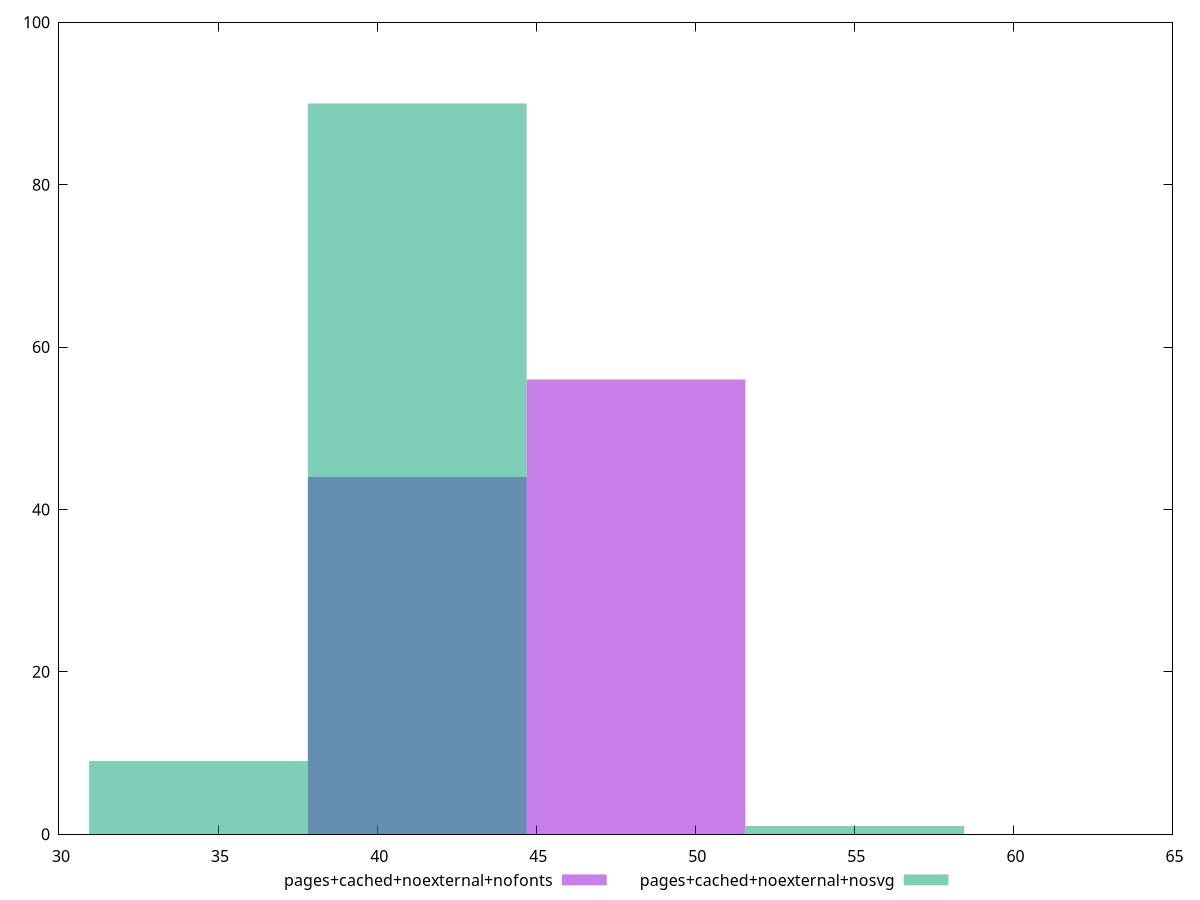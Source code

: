reset
set terminal svg size 640, 500 enhanced background rgb 'white'
set output "reprap/bootup-time/comparison/histogram/6_vs_7.svg"

$pagesCachedNoexternalNofonts <<EOF
48.13748935949007 56
41.2607051652772 44
EOF

$pagesCachedNoexternalNosvg <<EOF
41.2607051652772 90
34.383920971064335 9
55.014273553702935 1
EOF

set key outside below
set boxwidth 6.876784194212867
set yrange [0:100]
set style fill transparent solid 0.5 noborder

plot \
  $pagesCachedNoexternalNofonts title "pages+cached+noexternal+nofonts" with boxes, \
  $pagesCachedNoexternalNosvg title "pages+cached+noexternal+nosvg" with boxes, \


reset